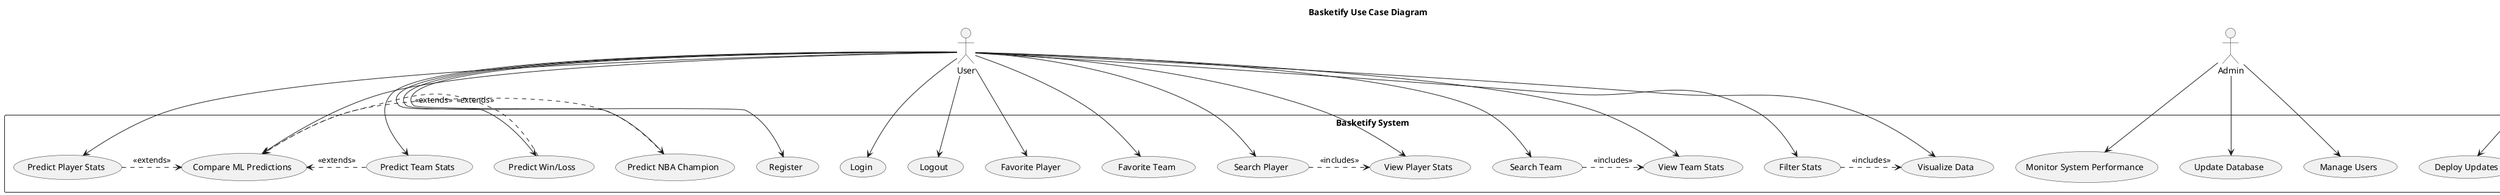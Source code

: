 @startuml Use Case
title Basketify Use Case Diagram

' Define Actors
actor User
actor Admin
actor Developer

' Define System Boundaries
rectangle "Basketify System" {

    ' User use cases
    usecase "Register" as UC1
    usecase "Login" as UC2
    usecase "Logout" as UC3
    usecase "Search Player" as UC4
    usecase "Search Team" as UC5
    usecase "View Player Stats" as UC6
    usecase "View Team Stats" as UC7
    usecase "Filter Stats" as UC8
    usecase "Visualize Data" as UC9
    usecase "Favorite Player" as UC10
    usecase "Favorite Team" as UC11
    usecase "Predict Player Stats" as UC12
    usecase "Predict Team Stats" as UC13
    usecase "Predict Win/Loss" as UC14
    usecase "Predict NBA Champion" as UC15
    usecase "Compare ML Predictions" as UC16

    ' Admin use cases
    usecase "Manage Users" as UC17
    usecase "Monitor System Performance" as UC18
    usecase "Update Database" as UC19

    ' Developer use cases
    usecase "Improve ML Model" as UC20
    usecase "Deploy Updates" as UC21
    usecase "Fix Bugs" as UC22

    ' Define Relationships
    User --> UC1
    User --> UC2
    User --> UC3
    User --> UC4
    User --> UC5
    User --> UC6
    User --> UC7
    User --> UC8
    User --> UC9
    User --> UC10
    User --> UC11
    User --> UC12
    User --> UC13
    User --> UC14
    User --> UC15
    User --> UC16

    Admin --> UC17
    Admin --> UC18
    Admin --> UC19

    Developer --> UC20
    Developer --> UC21
    Developer --> UC22

    ' Extensions and Includes
    UC4 .> UC6 : <<includes>> 
    UC5 .> UC7 : <<includes>>
    UC8 .> UC9 : <<includes>>
    UC12 .> UC16 : <<extends>>
    UC13 .> UC16 : <<extends>>
    UC14 .> UC16 : <<extends>>
    UC15 .> UC16 : <<extends>>

}

@enduml